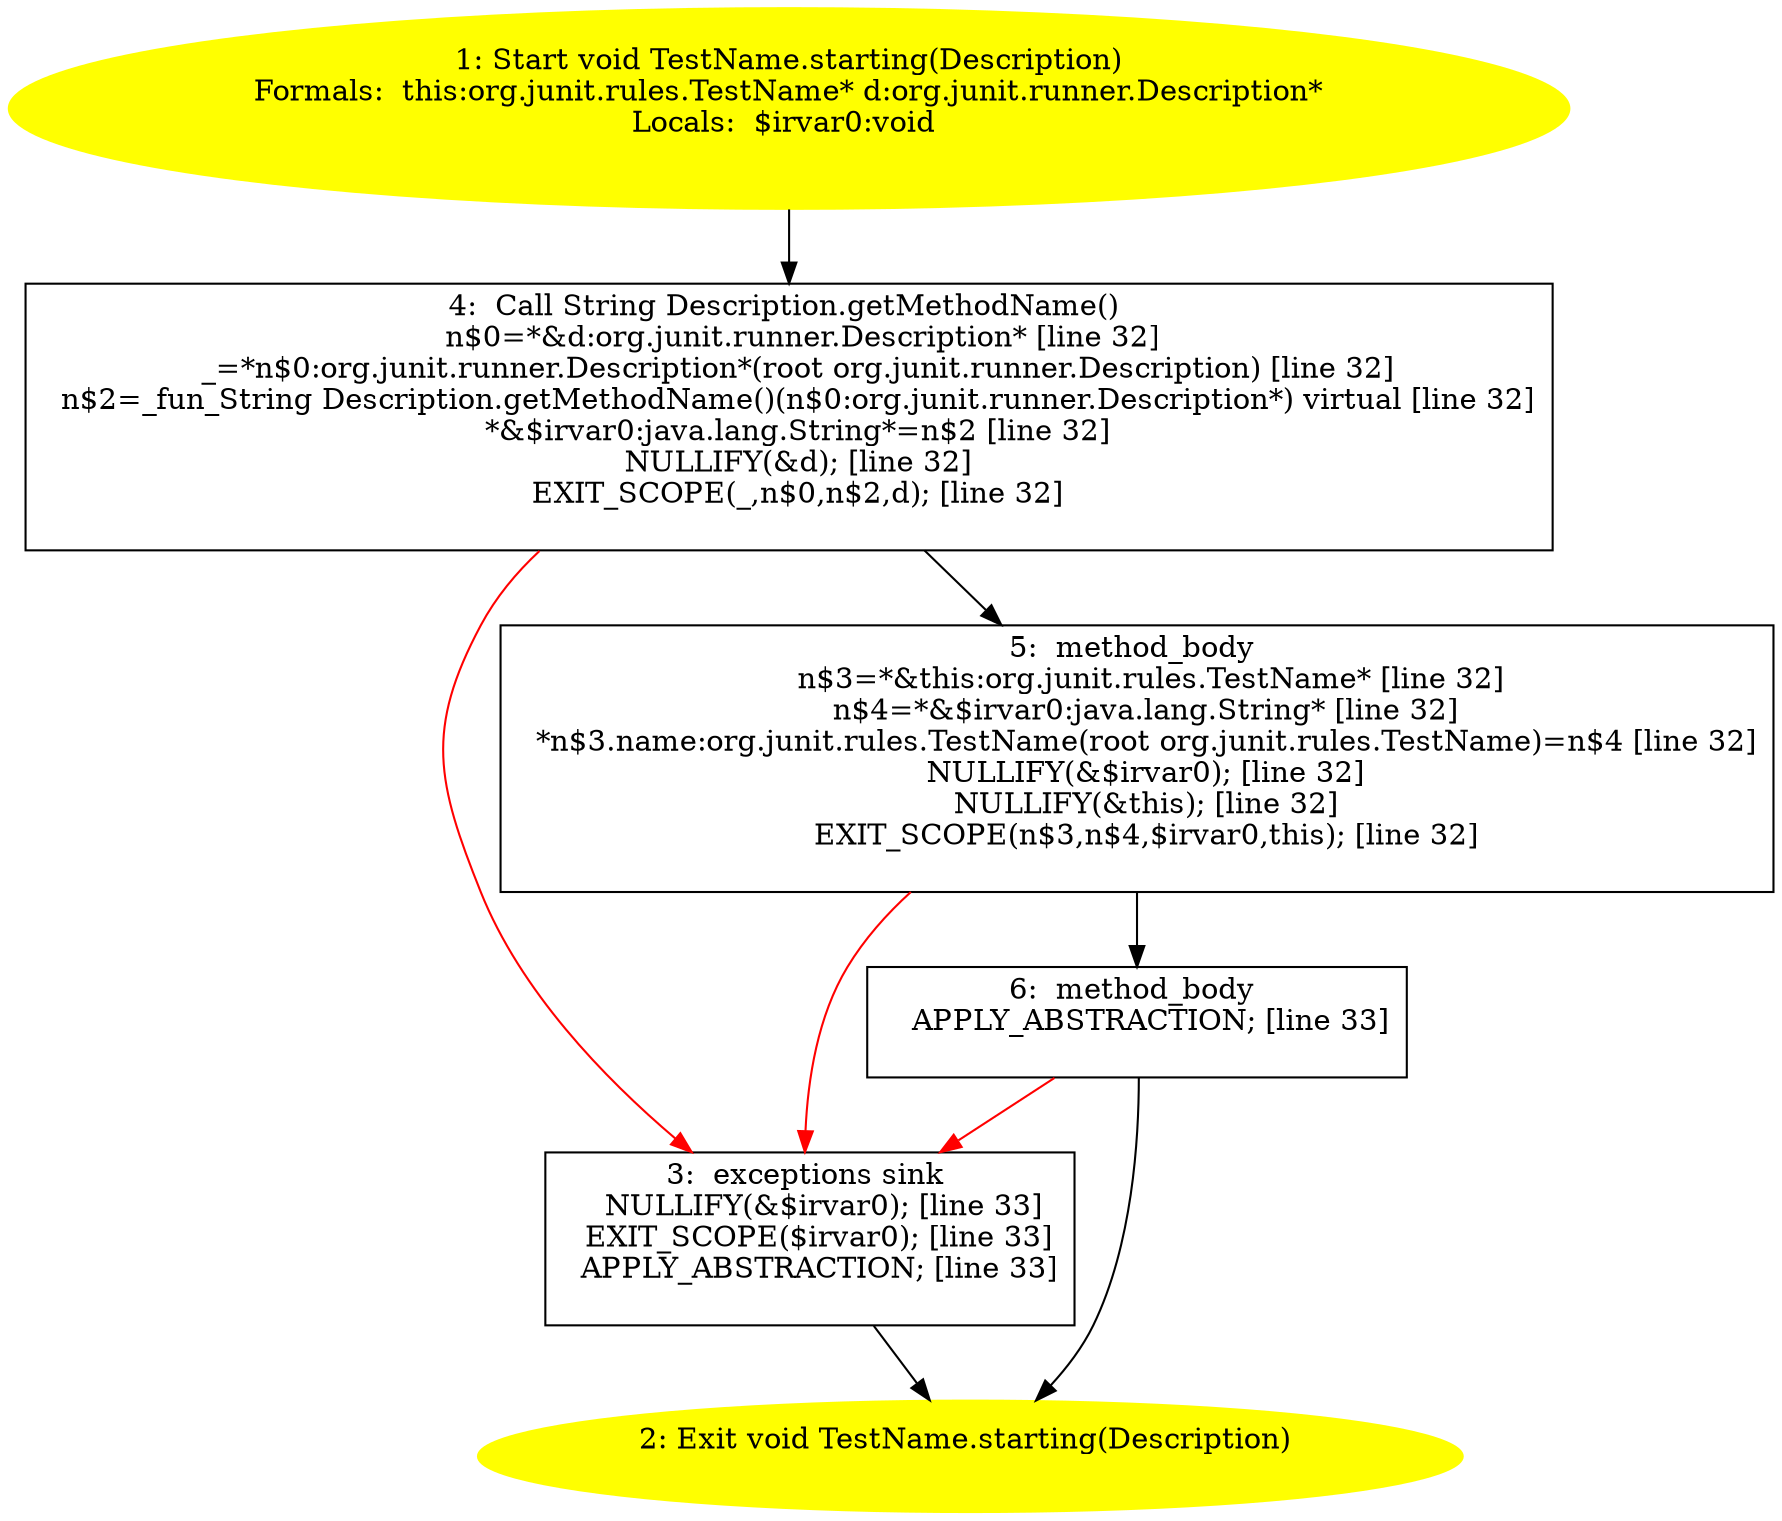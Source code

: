 /* @generated */
digraph cfg {
"org.junit.rules.TestName.starting(org.junit.runner.Description):void.c0d651f45a4ef1a2e1ac1b3549ee8c38_1" [label="1: Start void TestName.starting(Description)\nFormals:  this:org.junit.rules.TestName* d:org.junit.runner.Description*\nLocals:  $irvar0:void \n  " color=yellow style=filled]
	

	 "org.junit.rules.TestName.starting(org.junit.runner.Description):void.c0d651f45a4ef1a2e1ac1b3549ee8c38_1" -> "org.junit.rules.TestName.starting(org.junit.runner.Description):void.c0d651f45a4ef1a2e1ac1b3549ee8c38_4" ;
"org.junit.rules.TestName.starting(org.junit.runner.Description):void.c0d651f45a4ef1a2e1ac1b3549ee8c38_2" [label="2: Exit void TestName.starting(Description) \n  " color=yellow style=filled]
	

"org.junit.rules.TestName.starting(org.junit.runner.Description):void.c0d651f45a4ef1a2e1ac1b3549ee8c38_3" [label="3:  exceptions sink \n   NULLIFY(&$irvar0); [line 33]\n  EXIT_SCOPE($irvar0); [line 33]\n  APPLY_ABSTRACTION; [line 33]\n " shape="box"]
	

	 "org.junit.rules.TestName.starting(org.junit.runner.Description):void.c0d651f45a4ef1a2e1ac1b3549ee8c38_3" -> "org.junit.rules.TestName.starting(org.junit.runner.Description):void.c0d651f45a4ef1a2e1ac1b3549ee8c38_2" ;
"org.junit.rules.TestName.starting(org.junit.runner.Description):void.c0d651f45a4ef1a2e1ac1b3549ee8c38_4" [label="4:  Call String Description.getMethodName() \n   n$0=*&d:org.junit.runner.Description* [line 32]\n  _=*n$0:org.junit.runner.Description*(root org.junit.runner.Description) [line 32]\n  n$2=_fun_String Description.getMethodName()(n$0:org.junit.runner.Description*) virtual [line 32]\n  *&$irvar0:java.lang.String*=n$2 [line 32]\n  NULLIFY(&d); [line 32]\n  EXIT_SCOPE(_,n$0,n$2,d); [line 32]\n " shape="box"]
	

	 "org.junit.rules.TestName.starting(org.junit.runner.Description):void.c0d651f45a4ef1a2e1ac1b3549ee8c38_4" -> "org.junit.rules.TestName.starting(org.junit.runner.Description):void.c0d651f45a4ef1a2e1ac1b3549ee8c38_5" ;
	 "org.junit.rules.TestName.starting(org.junit.runner.Description):void.c0d651f45a4ef1a2e1ac1b3549ee8c38_4" -> "org.junit.rules.TestName.starting(org.junit.runner.Description):void.c0d651f45a4ef1a2e1ac1b3549ee8c38_3" [color="red" ];
"org.junit.rules.TestName.starting(org.junit.runner.Description):void.c0d651f45a4ef1a2e1ac1b3549ee8c38_5" [label="5:  method_body \n   n$3=*&this:org.junit.rules.TestName* [line 32]\n  n$4=*&$irvar0:java.lang.String* [line 32]\n  *n$3.name:org.junit.rules.TestName(root org.junit.rules.TestName)=n$4 [line 32]\n  NULLIFY(&$irvar0); [line 32]\n  NULLIFY(&this); [line 32]\n  EXIT_SCOPE(n$3,n$4,$irvar0,this); [line 32]\n " shape="box"]
	

	 "org.junit.rules.TestName.starting(org.junit.runner.Description):void.c0d651f45a4ef1a2e1ac1b3549ee8c38_5" -> "org.junit.rules.TestName.starting(org.junit.runner.Description):void.c0d651f45a4ef1a2e1ac1b3549ee8c38_6" ;
	 "org.junit.rules.TestName.starting(org.junit.runner.Description):void.c0d651f45a4ef1a2e1ac1b3549ee8c38_5" -> "org.junit.rules.TestName.starting(org.junit.runner.Description):void.c0d651f45a4ef1a2e1ac1b3549ee8c38_3" [color="red" ];
"org.junit.rules.TestName.starting(org.junit.runner.Description):void.c0d651f45a4ef1a2e1ac1b3549ee8c38_6" [label="6:  method_body \n   APPLY_ABSTRACTION; [line 33]\n " shape="box"]
	

	 "org.junit.rules.TestName.starting(org.junit.runner.Description):void.c0d651f45a4ef1a2e1ac1b3549ee8c38_6" -> "org.junit.rules.TestName.starting(org.junit.runner.Description):void.c0d651f45a4ef1a2e1ac1b3549ee8c38_2" ;
	 "org.junit.rules.TestName.starting(org.junit.runner.Description):void.c0d651f45a4ef1a2e1ac1b3549ee8c38_6" -> "org.junit.rules.TestName.starting(org.junit.runner.Description):void.c0d651f45a4ef1a2e1ac1b3549ee8c38_3" [color="red" ];
}
